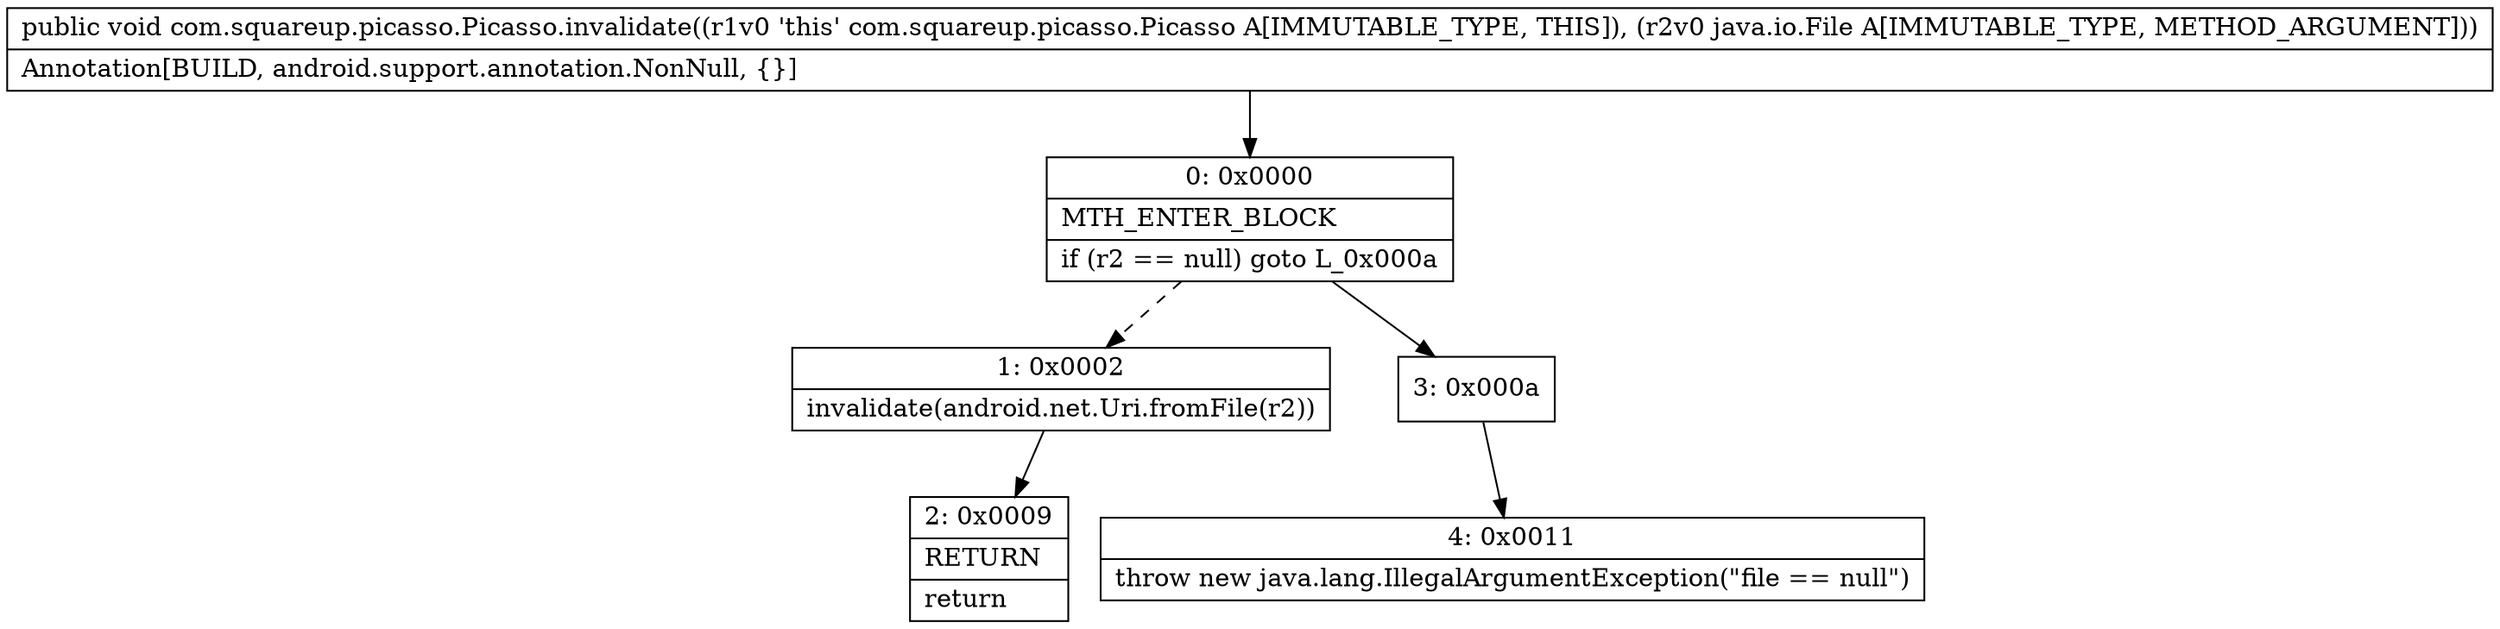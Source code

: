 digraph "CFG forcom.squareup.picasso.Picasso.invalidate(Ljava\/io\/File;)V" {
Node_0 [shape=record,label="{0\:\ 0x0000|MTH_ENTER_BLOCK\l|if (r2 == null) goto L_0x000a\l}"];
Node_1 [shape=record,label="{1\:\ 0x0002|invalidate(android.net.Uri.fromFile(r2))\l}"];
Node_2 [shape=record,label="{2\:\ 0x0009|RETURN\l|return\l}"];
Node_3 [shape=record,label="{3\:\ 0x000a}"];
Node_4 [shape=record,label="{4\:\ 0x0011|throw new java.lang.IllegalArgumentException(\"file == null\")\l}"];
MethodNode[shape=record,label="{public void com.squareup.picasso.Picasso.invalidate((r1v0 'this' com.squareup.picasso.Picasso A[IMMUTABLE_TYPE, THIS]), (r2v0 java.io.File A[IMMUTABLE_TYPE, METHOD_ARGUMENT]))  | Annotation[BUILD, android.support.annotation.NonNull, \{\}]\l}"];
MethodNode -> Node_0;
Node_0 -> Node_1[style=dashed];
Node_0 -> Node_3;
Node_1 -> Node_2;
Node_3 -> Node_4;
}

